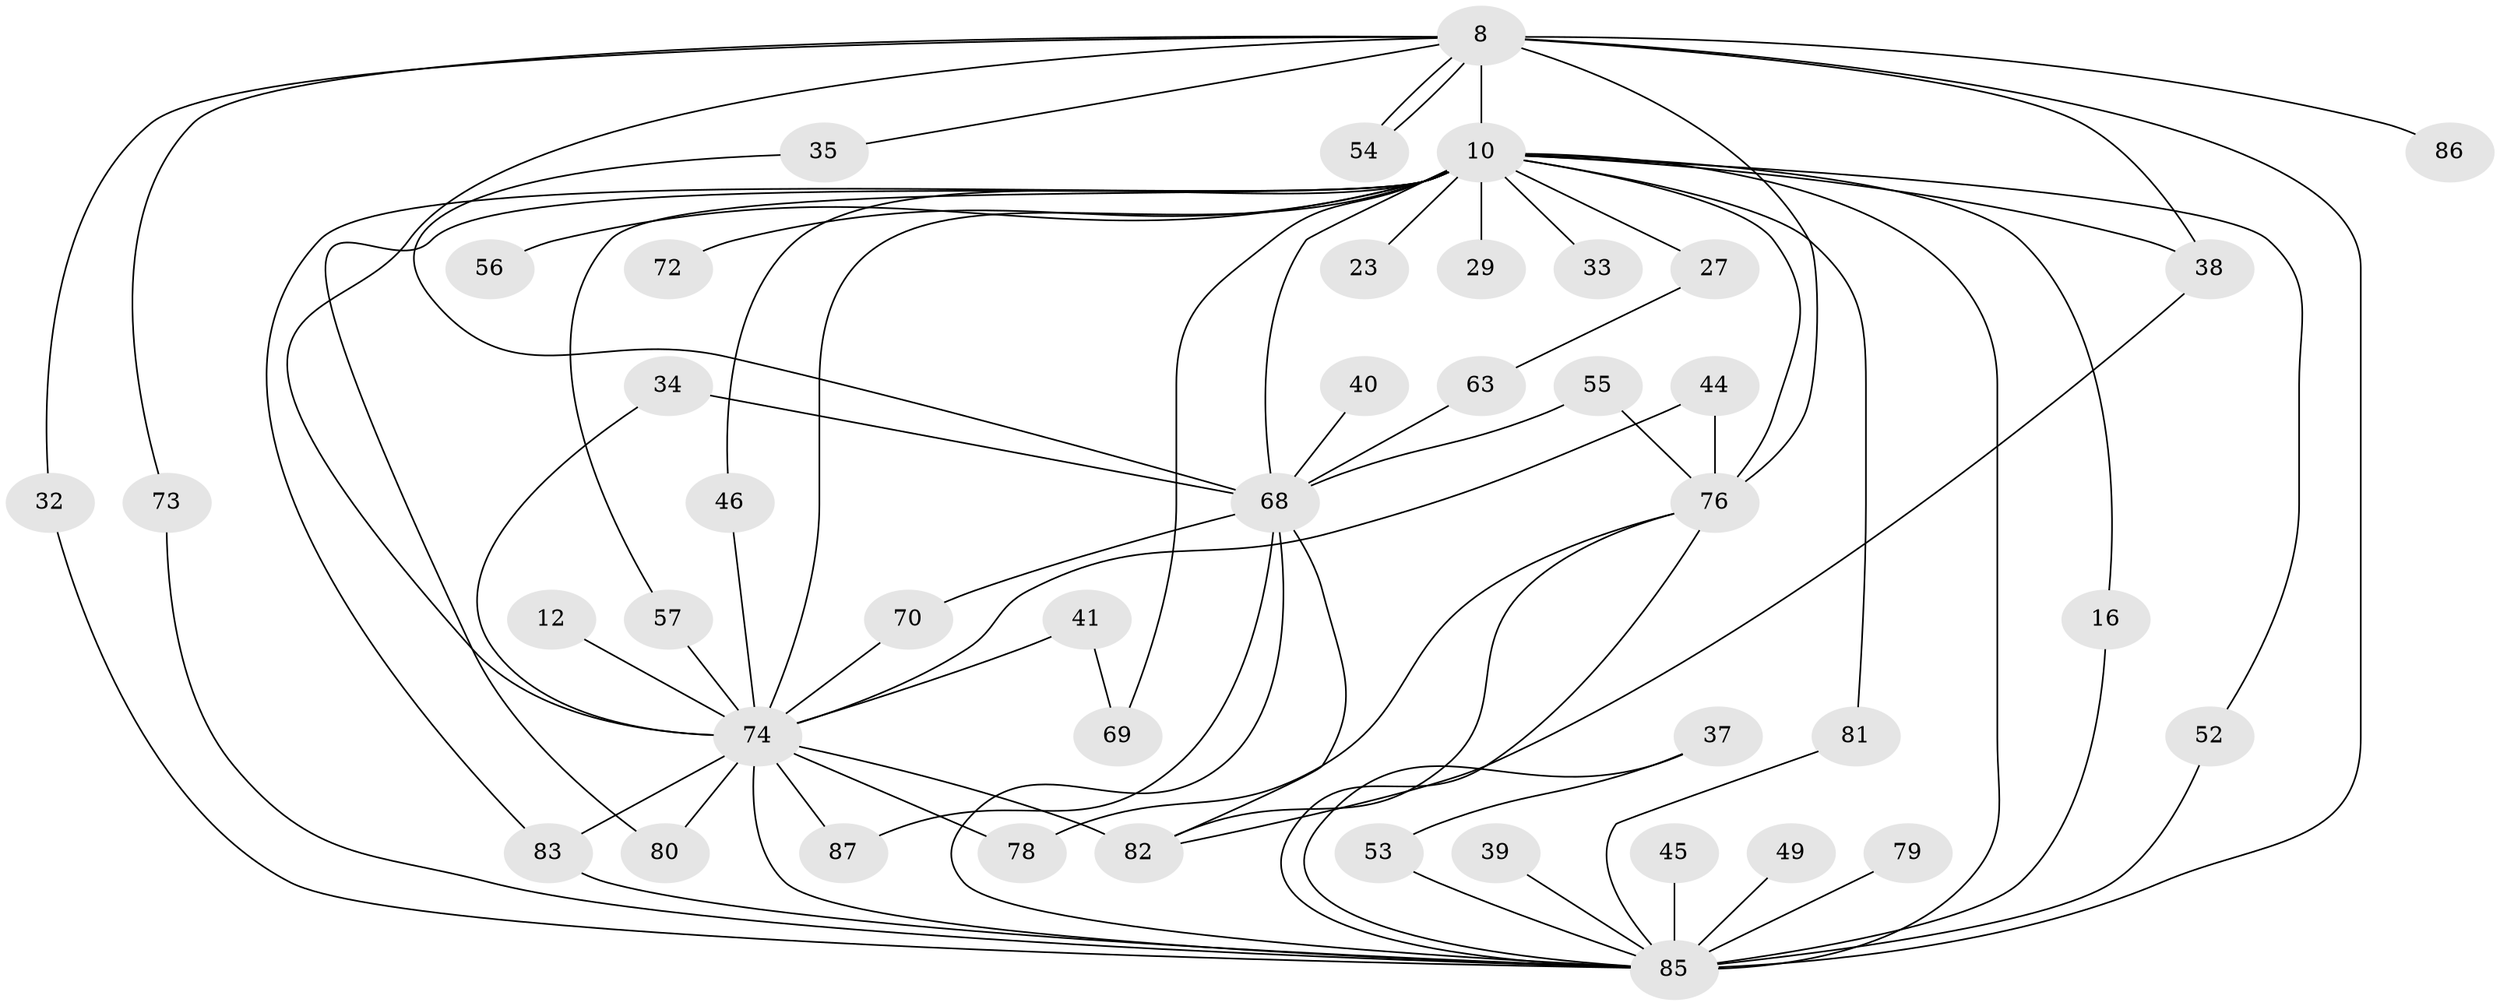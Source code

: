 // original degree distribution, {23: 0.022988505747126436, 18: 0.022988505747126436, 17: 0.011494252873563218, 16: 0.011494252873563218, 25: 0.011494252873563218, 21: 0.011494252873563218, 13: 0.011494252873563218, 19: 0.011494252873563218, 5: 0.022988505747126436, 2: 0.5632183908045977, 3: 0.1724137931034483, 4: 0.09195402298850575, 7: 0.022988505747126436, 6: 0.011494252873563218}
// Generated by graph-tools (version 1.1) at 2025/45/03/09/25 04:45:36]
// undirected, 43 vertices, 73 edges
graph export_dot {
graph [start="1"]
  node [color=gray90,style=filled];
  8 [super="+2"];
  10 [super="+9+7"];
  12;
  16;
  23;
  27;
  29;
  32;
  33;
  34;
  35;
  37;
  38 [super="+24"];
  39;
  40;
  41;
  44;
  45;
  46;
  49;
  52;
  53 [super="+22"];
  54;
  55;
  56;
  57;
  63;
  68 [super="+64"];
  69;
  70;
  72;
  73;
  74 [super="+6"];
  76 [super="+51+59+67+26+48"];
  78;
  79;
  80;
  81;
  82 [super="+66+43"];
  83 [super="+65+58"];
  85 [super="+84+77+15+71"];
  86 [super="+42"];
  87 [super="+60"];
  8 -- 10 [weight=8];
  8 -- 54;
  8 -- 54;
  8 -- 73;
  8 -- 86 [weight=3];
  8 -- 32;
  8 -- 35;
  8 -- 38;
  8 -- 85 [weight=4];
  8 -- 76 [weight=4];
  8 -- 74 [weight=4];
  10 -- 23 [weight=2];
  10 -- 56 [weight=2];
  10 -- 72 [weight=2];
  10 -- 81;
  10 -- 85 [weight=14];
  10 -- 27 [weight=2];
  10 -- 33;
  10 -- 46;
  10 -- 57;
  10 -- 69;
  10 -- 74 [weight=9];
  10 -- 16;
  10 -- 80;
  10 -- 29 [weight=2];
  10 -- 38 [weight=2];
  10 -- 52;
  10 -- 76 [weight=2];
  10 -- 83;
  10 -- 68 [weight=8];
  12 -- 74 [weight=2];
  16 -- 85;
  27 -- 63;
  32 -- 85;
  34 -- 68;
  34 -- 74;
  35 -- 68;
  37 -- 53;
  37 -- 85 [weight=2];
  38 -- 82;
  39 -- 85;
  40 -- 68 [weight=2];
  41 -- 69;
  41 -- 74 [weight=2];
  44 -- 76;
  44 -- 74;
  45 -- 85 [weight=2];
  46 -- 74;
  49 -- 85 [weight=2];
  52 -- 85;
  53 -- 85 [weight=2];
  55 -- 76;
  55 -- 68;
  57 -- 74;
  63 -- 68;
  68 -- 85 [weight=4];
  68 -- 70;
  68 -- 82;
  68 -- 87;
  70 -- 74;
  73 -- 85;
  74 -- 78;
  74 -- 80;
  74 -- 82 [weight=2];
  74 -- 83 [weight=3];
  74 -- 85 [weight=7];
  74 -- 87 [weight=3];
  76 -- 85 [weight=3];
  76 -- 82;
  76 -- 78;
  79 -- 85 [weight=2];
  81 -- 85;
  83 -- 85;
}
